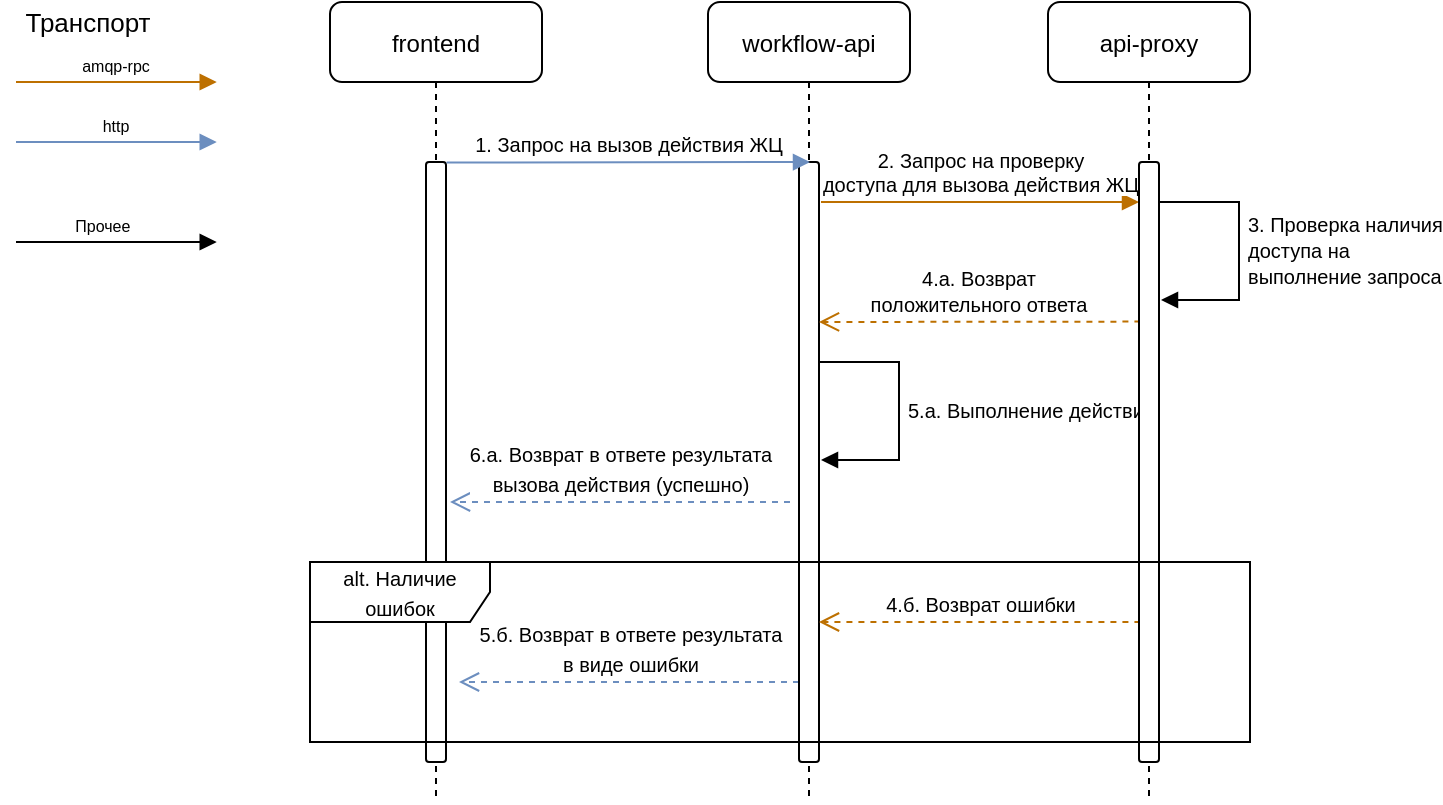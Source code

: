 <mxfile version="21.8.2" type="github">
  <diagram name="Страница — 1" id="OgA95HX01rNqIYkQfkP8">
    <mxGraphModel dx="1136" dy="-1719" grid="1" gridSize="10" guides="1" tooltips="1" connect="1" arrows="1" fold="1" page="1" pageScale="1" pageWidth="827" pageHeight="1169" math="0" shadow="0">
      <root>
        <mxCell id="0" />
        <mxCell id="1" parent="0" />
        <mxCell id="1Hf_uti4iZK3RLdWsu3N-1" value="frontend" style="shape=umlLifeline;perimeter=lifelinePerimeter;container=1;collapsible=0;recursiveResize=0;rounded=1;shadow=0;strokeWidth=1;fontSize=12;" vertex="1" parent="1">
          <mxGeometry x="167" y="2360" width="106" height="400" as="geometry" />
        </mxCell>
        <mxCell id="1Hf_uti4iZK3RLdWsu3N-2" value="" style="points=[];perimeter=orthogonalPerimeter;rounded=1;shadow=0;strokeWidth=1;" vertex="1" parent="1Hf_uti4iZK3RLdWsu3N-1">
          <mxGeometry x="48" y="80" width="10" height="300" as="geometry" />
        </mxCell>
        <mxCell id="1Hf_uti4iZK3RLdWsu3N-3" value="&lt;font style=&quot;font-size: 10px;&quot;&gt;5.б. Возврат в ответе результата&lt;br style=&quot;border-color: var(--border-color);&quot;&gt;в виде ошибки&lt;/font&gt;" style="html=1;verticalAlign=bottom;endArrow=open;dashed=1;endSize=8;fontSize=12;gradientColor=#7ea6e0;fillColor=#dae8fc;strokeColor=#6c8ebf;" edge="1" parent="1Hf_uti4iZK3RLdWsu3N-1">
          <mxGeometry relative="1" as="geometry">
            <mxPoint x="234.5" y="340" as="sourcePoint" />
            <mxPoint x="64.5" y="340" as="targetPoint" />
            <mxPoint as="offset" />
          </mxGeometry>
        </mxCell>
        <mxCell id="1Hf_uti4iZK3RLdWsu3N-4" value="workflow-api" style="shape=umlLifeline;perimeter=lifelinePerimeter;container=1;collapsible=0;recursiveResize=0;rounded=1;shadow=0;strokeWidth=1;" vertex="1" parent="1">
          <mxGeometry x="356" y="2360" width="101" height="400" as="geometry" />
        </mxCell>
        <mxCell id="1Hf_uti4iZK3RLdWsu3N-5" value="" style="points=[];perimeter=orthogonalPerimeter;rounded=1;shadow=0;strokeWidth=1;" vertex="1" parent="1Hf_uti4iZK3RLdWsu3N-4">
          <mxGeometry x="45.5" y="80" width="10" height="300" as="geometry" />
        </mxCell>
        <mxCell id="1Hf_uti4iZK3RLdWsu3N-6" value="2. Запрос на проверку &#xa;доступа для вызова действия ЖЦ" style="verticalAlign=bottom;endArrow=block;shadow=0;strokeWidth=1;fontSize=10;fillColor=#f0a30a;strokeColor=#BD7000;exitX=1.55;exitY=0;exitDx=0;exitDy=0;exitPerimeter=0;" edge="1" parent="1Hf_uti4iZK3RLdWsu3N-4">
          <mxGeometry x="0.006" relative="1" as="geometry">
            <mxPoint x="56.5" y="100" as="sourcePoint" />
            <mxPoint x="215.5" y="100" as="targetPoint" />
            <mxPoint as="offset" />
          </mxGeometry>
        </mxCell>
        <mxCell id="1Hf_uti4iZK3RLdWsu3N-7" value="&lt;font style=&quot;font-size: 10px;&quot;&gt;4.a. Возврат &lt;br&gt;положительного ответа&lt;/font&gt;" style="html=1;verticalAlign=bottom;endArrow=open;dashed=1;endSize=8;edgeStyle=elbowEdgeStyle;elbow=vertical;curved=0;rounded=1;fillColor=#ffcd28;gradientColor=#ffa500;strokeColor=#BD7000;exitX=-0.399;exitY=0.266;exitDx=0;exitDy=0;exitPerimeter=0;" edge="1" parent="1Hf_uti4iZK3RLdWsu3N-4">
          <mxGeometry x="0.006" relative="1" as="geometry">
            <mxPoint x="216.21" y="159.8" as="sourcePoint" />
            <mxPoint x="55.498" y="159.828" as="targetPoint" />
            <mxPoint as="offset" />
          </mxGeometry>
        </mxCell>
        <mxCell id="1Hf_uti4iZK3RLdWsu3N-8" value="&lt;font style=&quot;font-size: 10px&quot;&gt;5.а. Выполнение действия&lt;br&gt;&lt;/font&gt;" style="html=1;align=left;spacingLeft=2;endArrow=block;rounded=1;edgeStyle=orthogonalEdgeStyle;curved=0;rounded=0;exitX=1.002;exitY=0.431;exitDx=0;exitDy=0;exitPerimeter=0;" edge="1" parent="1Hf_uti4iZK3RLdWsu3N-4">
          <mxGeometry relative="1" as="geometry">
            <mxPoint x="55.5" y="180" as="sourcePoint" />
            <Array as="points">
              <mxPoint x="95.5" y="180" />
              <mxPoint x="95.5" y="229" />
            </Array>
            <mxPoint x="56.5" y="229" as="targetPoint" />
            <mxPoint as="offset" />
          </mxGeometry>
        </mxCell>
        <mxCell id="1Hf_uti4iZK3RLdWsu3N-9" value="&lt;font style=&quot;font-size: 10px;&quot;&gt;4.б. Возврат ошибки&lt;/font&gt;" style="html=1;verticalAlign=bottom;endArrow=open;dashed=1;endSize=8;edgeStyle=elbowEdgeStyle;elbow=vertical;curved=0;rounded=1;fillColor=#ffcd28;gradientColor=#ffa500;strokeColor=#BD7000;exitX=-0.399;exitY=0.266;exitDx=0;exitDy=0;exitPerimeter=0;" edge="1" parent="1Hf_uti4iZK3RLdWsu3N-4">
          <mxGeometry x="-0.005" relative="1" as="geometry">
            <mxPoint x="216.21" y="310.0" as="sourcePoint" />
            <mxPoint x="55.498" y="310.028" as="targetPoint" />
            <mxPoint as="offset" />
          </mxGeometry>
        </mxCell>
        <mxCell id="1Hf_uti4iZK3RLdWsu3N-10" value="api-proxy" style="shape=umlLifeline;perimeter=lifelinePerimeter;container=1;collapsible=0;recursiveResize=0;rounded=1;shadow=0;strokeWidth=1;size=40;" vertex="1" parent="1">
          <mxGeometry x="526" y="2360" width="101" height="400" as="geometry" />
        </mxCell>
        <mxCell id="1Hf_uti4iZK3RLdWsu3N-11" value="" style="points=[];perimeter=orthogonalPerimeter;rounded=1;shadow=0;strokeWidth=1;" vertex="1" parent="1Hf_uti4iZK3RLdWsu3N-10">
          <mxGeometry x="45.5" y="80" width="10" height="300" as="geometry" />
        </mxCell>
        <mxCell id="1Hf_uti4iZK3RLdWsu3N-12" value="&lt;font style=&quot;font-size: 10px&quot;&gt;3. Проверка наличия &lt;br&gt;доступа на &lt;br&gt;выполнение запроса&lt;br&gt;&lt;/font&gt;" style="html=1;align=left;spacingLeft=2;endArrow=block;rounded=1;edgeStyle=orthogonalEdgeStyle;curved=0;rounded=0;exitX=1.002;exitY=0.431;exitDx=0;exitDy=0;exitPerimeter=0;" edge="1" parent="1Hf_uti4iZK3RLdWsu3N-10">
          <mxGeometry relative="1" as="geometry">
            <mxPoint x="55.5" y="100" as="sourcePoint" />
            <Array as="points">
              <mxPoint x="95.5" y="100" />
              <mxPoint x="95.5" y="149" />
            </Array>
            <mxPoint x="56.5" y="149" as="targetPoint" />
          </mxGeometry>
        </mxCell>
        <mxCell id="1Hf_uti4iZK3RLdWsu3N-13" value="&lt;font style=&quot;font-size: 10px&quot;&gt;1. Запрос на вызов действия ЖЦ&lt;/font&gt;" style="html=1;verticalAlign=bottom;endArrow=block;fontSize=12;gradientColor=#7ea6e0;fillColor=#dae8fc;strokeColor=#6c8ebf;exitX=1.031;exitY=0.001;exitDx=0;exitDy=0;exitPerimeter=0;" edge="1" parent="1" source="1Hf_uti4iZK3RLdWsu3N-2">
          <mxGeometry x="0.002" width="80" relative="1" as="geometry">
            <mxPoint x="225" y="2438.95" as="sourcePoint" />
            <mxPoint x="407" y="2440" as="targetPoint" />
            <mxPoint as="offset" />
          </mxGeometry>
        </mxCell>
        <mxCell id="1Hf_uti4iZK3RLdWsu3N-14" value="&lt;span style=&quot;font-size: 10px&quot;&gt;6.а. Возврат в ответе результата &lt;br&gt;вызова действия (успешно)&lt;/span&gt;" style="html=1;verticalAlign=bottom;endArrow=open;dashed=1;endSize=8;fontSize=12;gradientColor=#7ea6e0;fillColor=#dae8fc;strokeColor=#6c8ebf;" edge="1" parent="1">
          <mxGeometry relative="1" as="geometry">
            <mxPoint x="397" y="2610" as="sourcePoint" />
            <mxPoint x="227" y="2610" as="targetPoint" />
            <mxPoint as="offset" />
          </mxGeometry>
        </mxCell>
        <mxCell id="1Hf_uti4iZK3RLdWsu3N-15" value="&lt;font style=&quot;font-size: 10px;&quot;&gt;alt. Наличие ошибок&lt;/font&gt;" style="shape=umlFrame;whiteSpace=wrap;html=1;pointerEvents=0;width=90;height=30;rounded=1;" vertex="1" parent="1">
          <mxGeometry x="157" y="2640" width="470" height="90" as="geometry" />
        </mxCell>
        <mxCell id="1Hf_uti4iZK3RLdWsu3N-16" value="amqp-rpc" style="verticalAlign=bottom;endArrow=block;shadow=0;strokeWidth=1;fontSize=8;entryX=-0.033;entryY=0.001;entryDx=0;entryDy=0;entryPerimeter=0;fillColor=#f0a30a;strokeColor=#BD7000;" edge="1" parent="1">
          <mxGeometry relative="1" as="geometry">
            <mxPoint x="10.0" y="2400" as="sourcePoint" />
            <mxPoint x="110.37" y="2400" as="targetPoint" />
          </mxGeometry>
        </mxCell>
        <mxCell id="1Hf_uti4iZK3RLdWsu3N-17" value="http" style="verticalAlign=bottom;endArrow=block;shadow=0;strokeWidth=1;fontSize=8;entryX=-0.033;entryY=0.001;entryDx=0;entryDy=0;entryPerimeter=0;gradientColor=#7ea6e0;fillColor=#dae8fc;strokeColor=#6c8ebf;" edge="1" parent="1">
          <mxGeometry relative="1" as="geometry">
            <mxPoint x="10.0" y="2430" as="sourcePoint" />
            <mxPoint x="110.37" y="2430" as="targetPoint" />
          </mxGeometry>
        </mxCell>
        <mxCell id="1Hf_uti4iZK3RLdWsu3N-18" value="Прочее " style="verticalAlign=bottom;endArrow=block;shadow=0;strokeWidth=1;fontSize=8;entryX=-0.033;entryY=0.001;entryDx=0;entryDy=0;entryPerimeter=0;" edge="1" parent="1">
          <mxGeometry x="-0.115" relative="1" as="geometry">
            <mxPoint x="10.0" y="2480" as="sourcePoint" />
            <mxPoint x="110.37" y="2480" as="targetPoint" />
            <mxPoint as="offset" />
          </mxGeometry>
        </mxCell>
        <mxCell id="1Hf_uti4iZK3RLdWsu3N-19" value="Транспорт" style="text;html=1;strokeColor=none;fillColor=none;align=center;verticalAlign=middle;whiteSpace=wrap;rounded=0;fontSize=13;" vertex="1" parent="1">
          <mxGeometry x="26" y="2360" width="40" height="20" as="geometry" />
        </mxCell>
      </root>
    </mxGraphModel>
  </diagram>
</mxfile>
